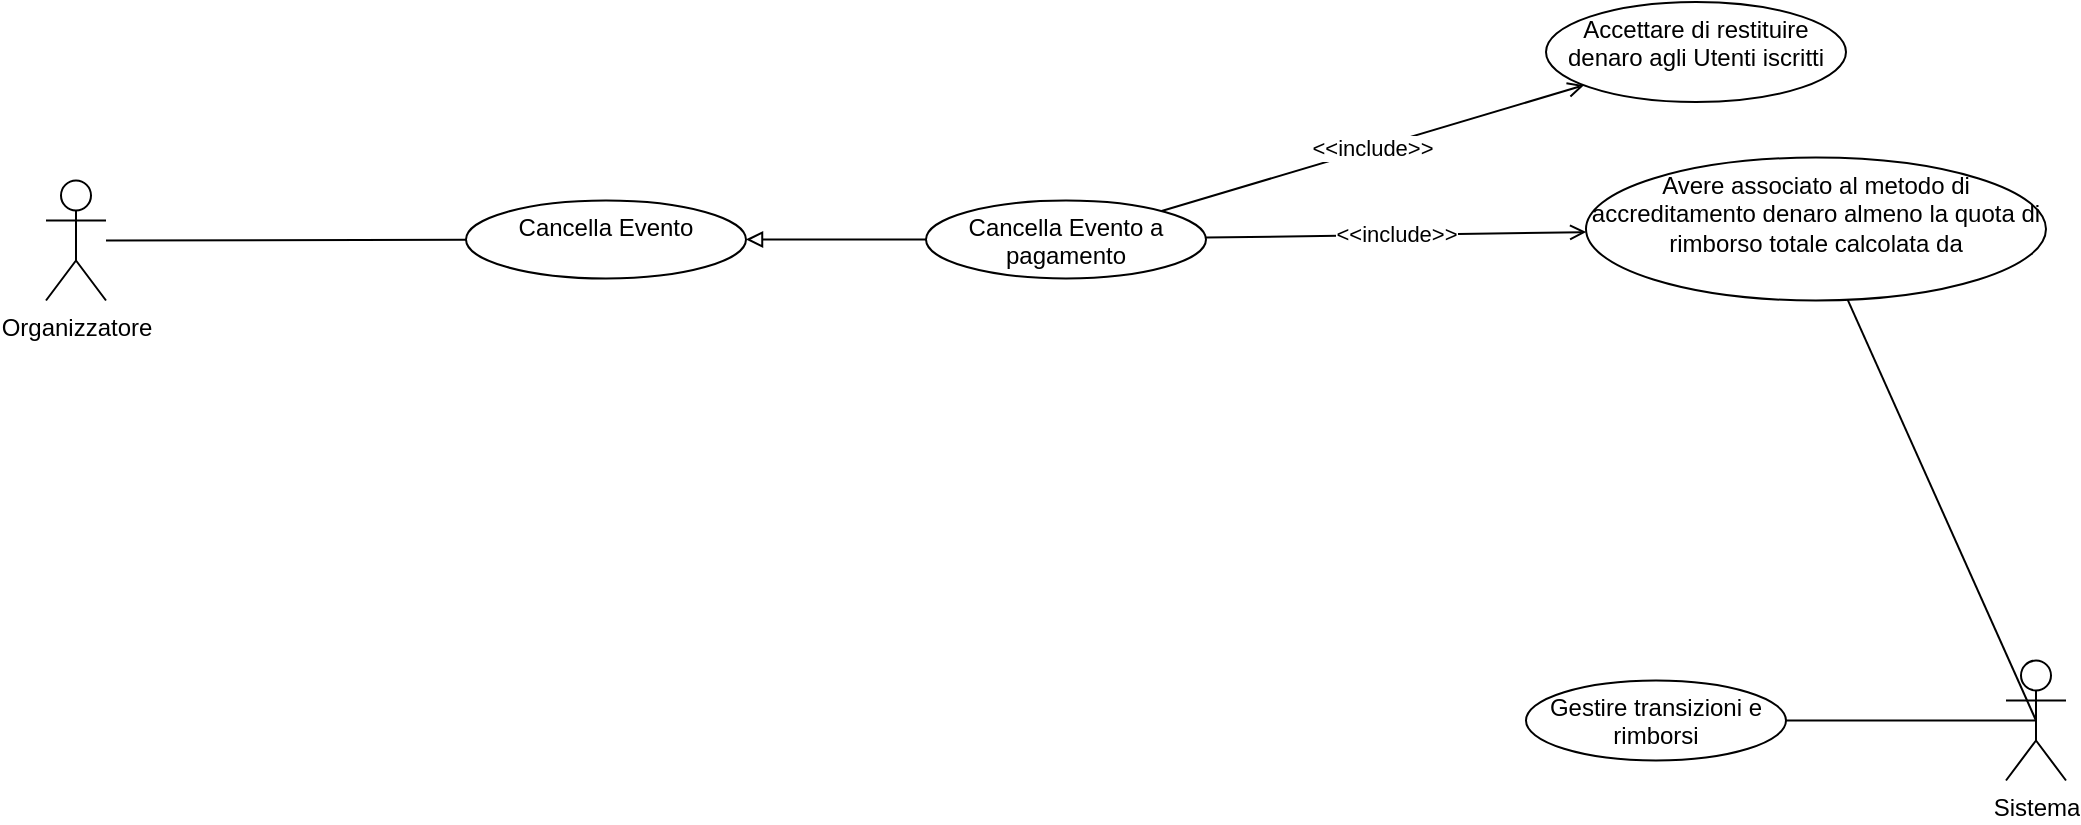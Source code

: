 <mxfile version="20.5.1" type="device"><diagram id="YnVMcvZJYoZLdkqoYwrJ" name="Page-1"><mxGraphModel dx="1901" dy="1025" grid="1" gridSize="10" guides="1" tooltips="1" connect="1" arrows="1" fold="1" page="1" pageScale="1" pageWidth="1169" pageHeight="827" math="0" shadow="0"><root><mxCell id="0"/><mxCell id="1" parent="0"/><mxCell id="uLF3znUdQzVdA8Y0_K9e-1" value="" style="rounded=0;orthogonalLoop=1;jettySize=auto;html=1;endArrow=none;endFill=0;" parent="1" source="uLF3znUdQzVdA8Y0_K9e-2" target="uLF3znUdQzVdA8Y0_K9e-3" edge="1"><mxGeometry relative="1" as="geometry"/></mxCell><mxCell id="uLF3znUdQzVdA8Y0_K9e-2" value="Organizzatore" style="shape=umlActor;verticalLabelPosition=bottom;verticalAlign=top;html=1;outlineConnect=0;" parent="1" vertex="1"><mxGeometry x="80" y="279.25" width="30" height="60" as="geometry"/></mxCell><mxCell id="uLF3znUdQzVdA8Y0_K9e-5" value="" style="edgeStyle=none;rounded=0;orthogonalLoop=1;jettySize=auto;html=1;endArrow=block;endFill=0;" parent="1" source="uLF3znUdQzVdA8Y0_K9e-4" target="uLF3znUdQzVdA8Y0_K9e-3" edge="1"><mxGeometry relative="1" as="geometry"/></mxCell><mxCell id="uLF3znUdQzVdA8Y0_K9e-3" value="Cancella Evento" style="ellipse;whiteSpace=wrap;html=1;verticalAlign=top;" parent="1" vertex="1"><mxGeometry x="290" y="289.25" width="140" height="39" as="geometry"/></mxCell><mxCell id="uLF3znUdQzVdA8Y0_K9e-7" value="&amp;lt;&amp;lt;include&amp;gt;&amp;gt;" style="edgeStyle=none;rounded=0;orthogonalLoop=1;jettySize=auto;html=1;endArrow=open;endFill=0;" parent="1" source="uLF3znUdQzVdA8Y0_K9e-4" target="uLF3znUdQzVdA8Y0_K9e-6" edge="1"><mxGeometry relative="1" as="geometry"/></mxCell><mxCell id="_X4x8MSszI_POn1lCfAa-2" value="&lt;meta charset=&quot;utf-8&quot;&gt;&lt;span style=&quot;color: rgb(0, 0, 0); font-family: Helvetica; font-size: 11px; font-style: normal; font-variant-ligatures: normal; font-variant-caps: normal; font-weight: 400; letter-spacing: normal; orphans: 2; text-align: center; text-indent: 0px; text-transform: none; widows: 2; word-spacing: 0px; -webkit-text-stroke-width: 0px; background-color: rgb(255, 255, 255); text-decoration-thickness: initial; text-decoration-style: initial; text-decoration-color: initial; float: none; display: inline !important;&quot;&gt;&amp;lt;&amp;lt;include&amp;gt;&amp;gt;&lt;/span&gt;" style="edgeStyle=none;rounded=0;orthogonalLoop=1;jettySize=auto;html=1;endArrow=open;endFill=0;" edge="1" parent="1" source="uLF3znUdQzVdA8Y0_K9e-4" target="_X4x8MSszI_POn1lCfAa-1"><mxGeometry relative="1" as="geometry"/></mxCell><mxCell id="uLF3znUdQzVdA8Y0_K9e-4" value="Cancella Evento a pagamento" style="ellipse;whiteSpace=wrap;html=1;verticalAlign=top;" parent="1" vertex="1"><mxGeometry x="520" y="289.25" width="140" height="39" as="geometry"/></mxCell><mxCell id="uLF3znUdQzVdA8Y0_K9e-6" value="Accettare di restituire denaro agli Utenti iscritti" style="ellipse;whiteSpace=wrap;html=1;verticalAlign=top;" parent="1" vertex="1"><mxGeometry x="830" y="190" width="150" height="50" as="geometry"/></mxCell><mxCell id="_X4x8MSszI_POn1lCfAa-4" style="edgeStyle=none;rounded=0;orthogonalLoop=1;jettySize=auto;html=1;entryX=0.5;entryY=0.5;entryDx=0;entryDy=0;entryPerimeter=0;endArrow=none;endFill=0;" edge="1" parent="1" source="_X4x8MSszI_POn1lCfAa-1" target="_X4x8MSszI_POn1lCfAa-3"><mxGeometry relative="1" as="geometry"/></mxCell><mxCell id="_X4x8MSszI_POn1lCfAa-1" value="Avere associato al metodo di accreditamento denaro almeno la quota di rimborso totale calcolata da" style="ellipse;whiteSpace=wrap;html=1;verticalAlign=top;" vertex="1" parent="1"><mxGeometry x="850" y="267.75" width="230" height="71.5" as="geometry"/></mxCell><mxCell id="_X4x8MSszI_POn1lCfAa-3" value="Sistema" style="shape=umlActor;verticalLabelPosition=bottom;verticalAlign=top;html=1;outlineConnect=0;" vertex="1" parent="1"><mxGeometry x="1060" y="519.25" width="30" height="60" as="geometry"/></mxCell><mxCell id="_X4x8MSszI_POn1lCfAa-6" style="edgeStyle=none;rounded=0;orthogonalLoop=1;jettySize=auto;html=1;entryX=0.5;entryY=0.5;entryDx=0;entryDy=0;entryPerimeter=0;endArrow=none;endFill=0;" edge="1" parent="1" source="_X4x8MSszI_POn1lCfAa-5" target="_X4x8MSszI_POn1lCfAa-3"><mxGeometry relative="1" as="geometry"/></mxCell><mxCell id="_X4x8MSszI_POn1lCfAa-5" value="Gestire transizioni e rimborsi" style="ellipse;whiteSpace=wrap;html=1;verticalAlign=top;" vertex="1" parent="1"><mxGeometry x="820" y="529.25" width="130" height="40" as="geometry"/></mxCell></root></mxGraphModel></diagram></mxfile>